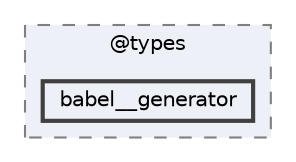 digraph "pkiclassroomrescheduler/src/main/frontend/node_modules/@types/babel__generator"
{
 // LATEX_PDF_SIZE
  bgcolor="transparent";
  edge [fontname=Helvetica,fontsize=10,labelfontname=Helvetica,labelfontsize=10];
  node [fontname=Helvetica,fontsize=10,shape=box,height=0.2,width=0.4];
  compound=true
  subgraph clusterdir_4e994157bc6d0b5f80f6b9b3b1e8b410 {
    graph [ bgcolor="#edf0f7", pencolor="grey50", label="@types", fontname=Helvetica,fontsize=10 style="filled,dashed", URL="dir_4e994157bc6d0b5f80f6b9b3b1e8b410.html",tooltip=""]
  dir_63e516b4ad7db307ed1f8f3794374e41 [label="babel__generator", fillcolor="#edf0f7", color="grey25", style="filled,bold", URL="dir_63e516b4ad7db307ed1f8f3794374e41.html",tooltip=""];
  }
}
